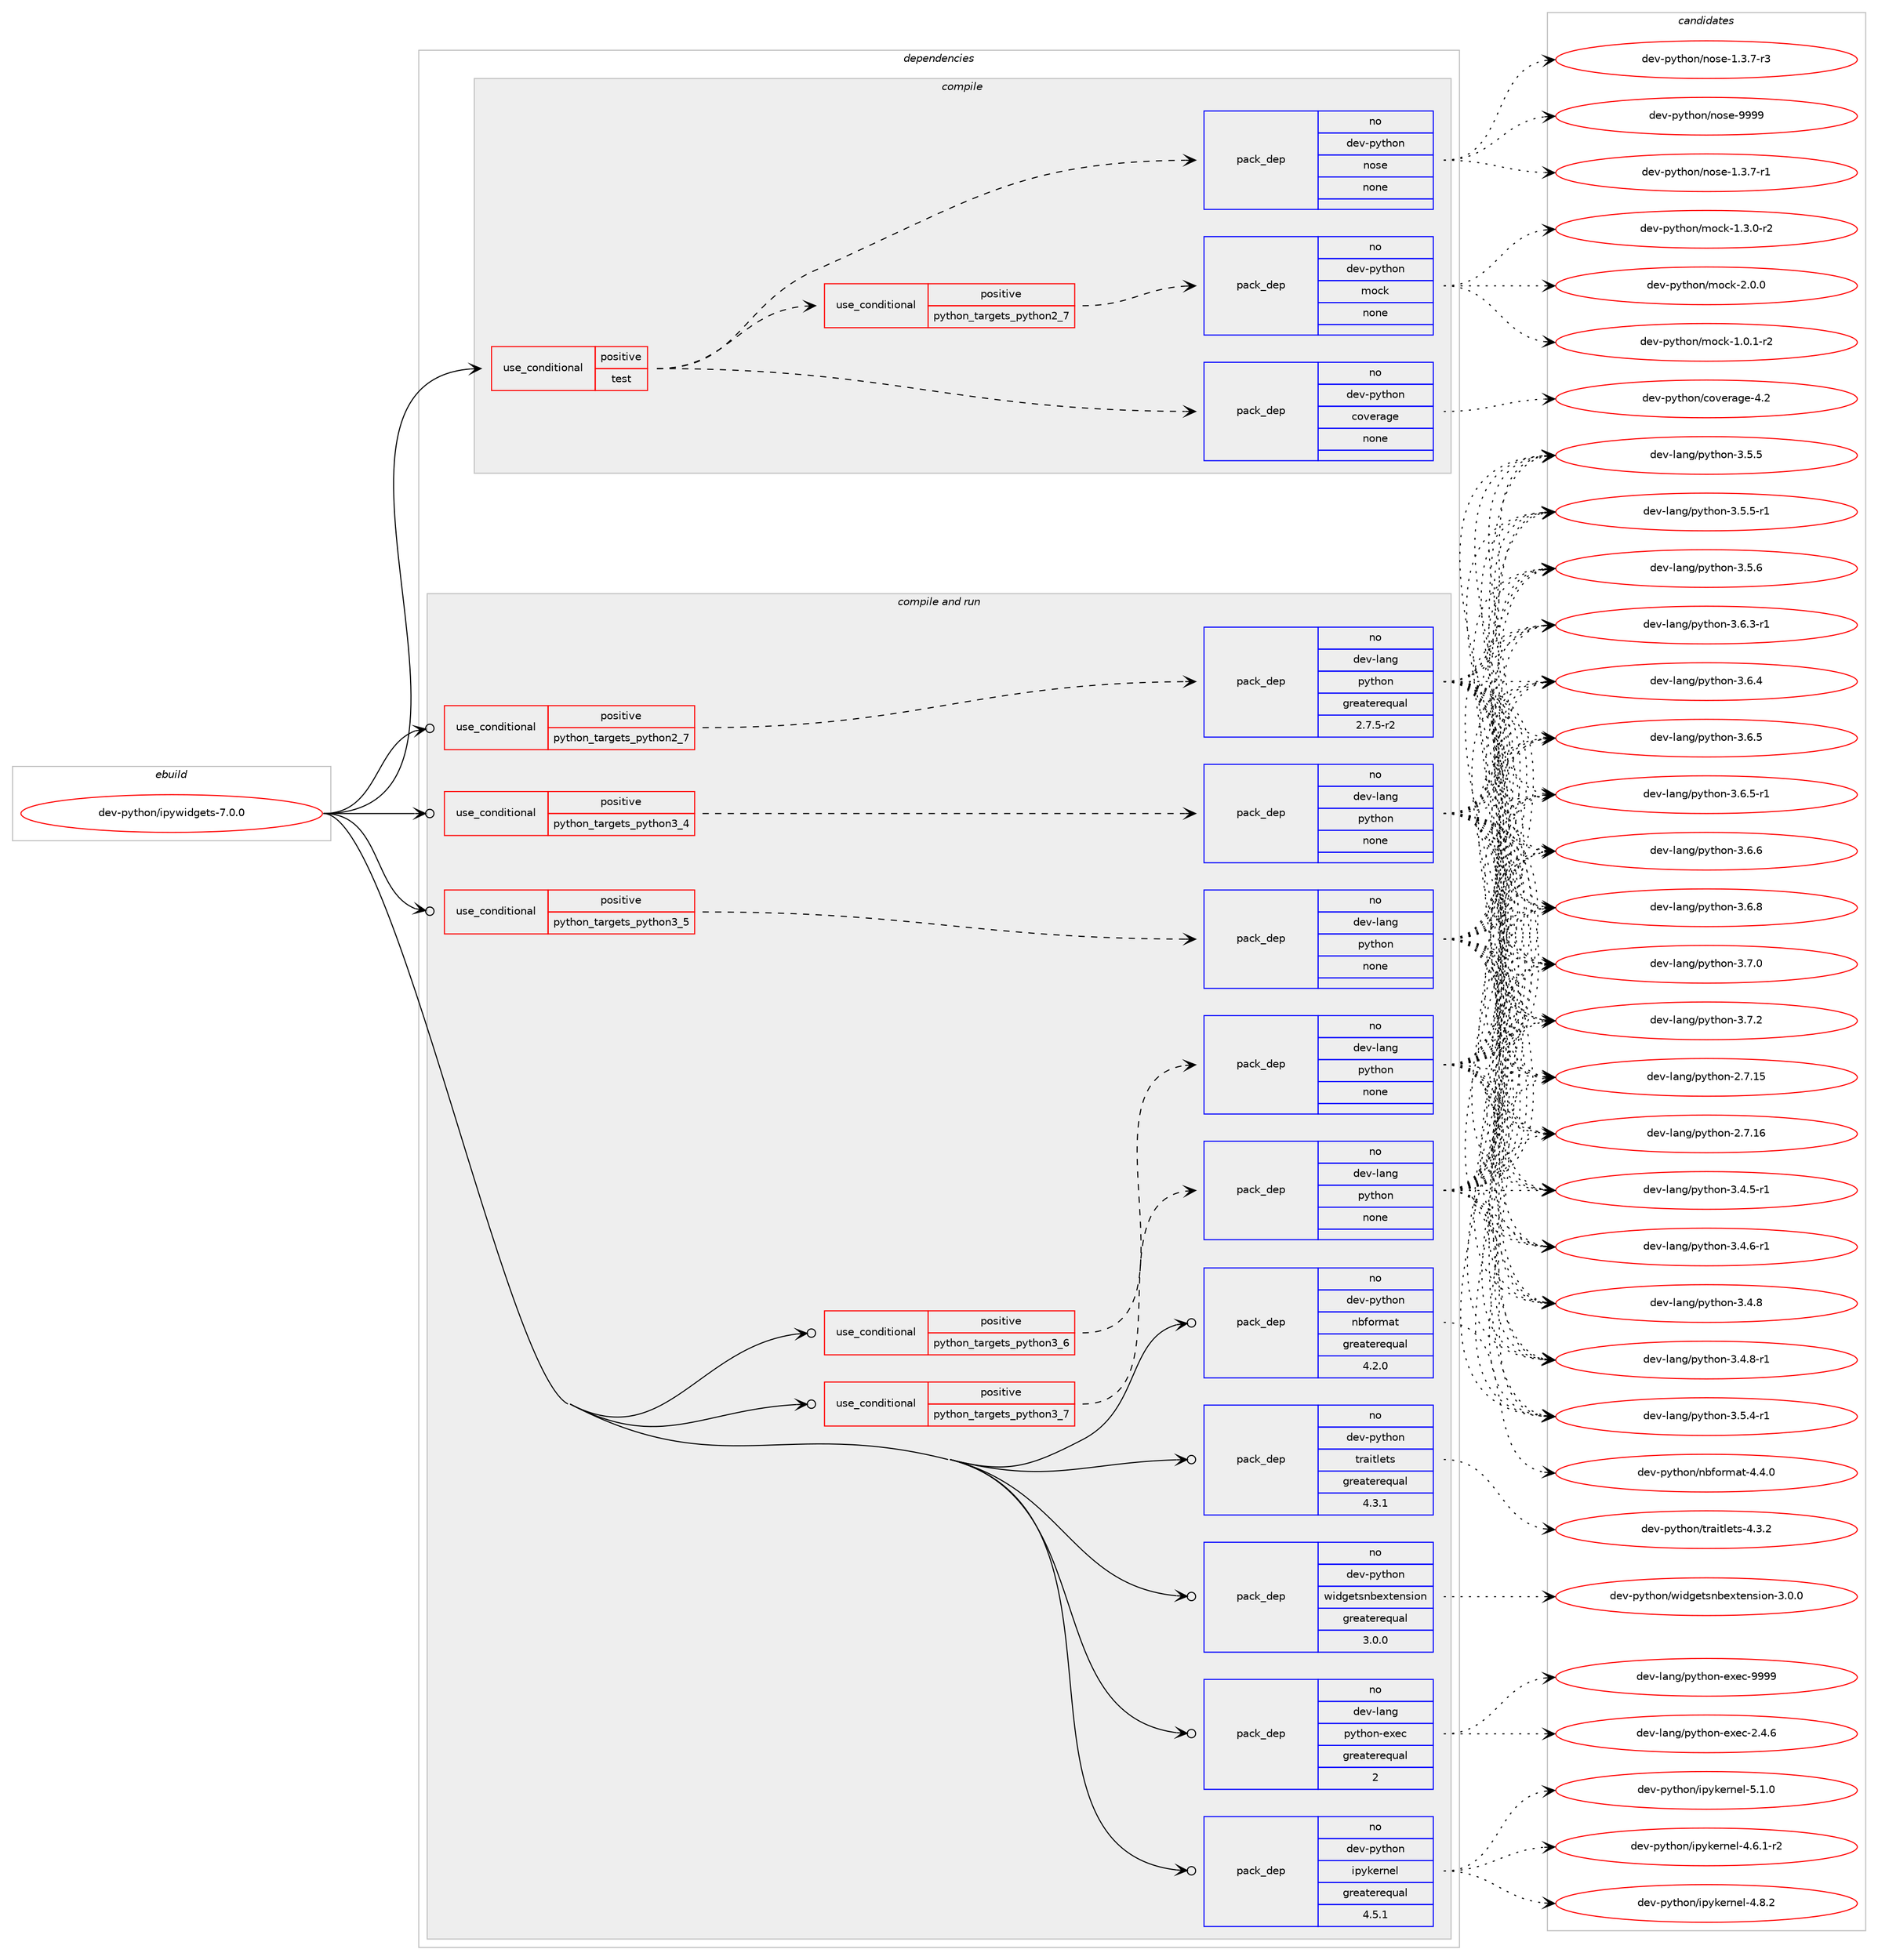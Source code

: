 digraph prolog {

# *************
# Graph options
# *************

newrank=true;
concentrate=true;
compound=true;
graph [rankdir=LR,fontname=Helvetica,fontsize=10,ranksep=1.5];#, ranksep=2.5, nodesep=0.2];
edge  [arrowhead=vee];
node  [fontname=Helvetica,fontsize=10];

# **********
# The ebuild
# **********

subgraph cluster_leftcol {
color=gray;
rank=same;
label=<<i>ebuild</i>>;
id [label="dev-python/ipywidgets-7.0.0", color=red, width=4, href="../dev-python/ipywidgets-7.0.0.svg"];
}

# ****************
# The dependencies
# ****************

subgraph cluster_midcol {
color=gray;
label=<<i>dependencies</i>>;
subgraph cluster_compile {
fillcolor="#eeeeee";
style=filled;
label=<<i>compile</i>>;
subgraph cond375968 {
dependency1414356 [label=<<TABLE BORDER="0" CELLBORDER="1" CELLSPACING="0" CELLPADDING="4"><TR><TD ROWSPAN="3" CELLPADDING="10">use_conditional</TD></TR><TR><TD>positive</TD></TR><TR><TD>test</TD></TR></TABLE>>, shape=none, color=red];
subgraph cond375969 {
dependency1414357 [label=<<TABLE BORDER="0" CELLBORDER="1" CELLSPACING="0" CELLPADDING="4"><TR><TD ROWSPAN="3" CELLPADDING="10">use_conditional</TD></TR><TR><TD>positive</TD></TR><TR><TD>python_targets_python2_7</TD></TR></TABLE>>, shape=none, color=red];
subgraph pack1015119 {
dependency1414358 [label=<<TABLE BORDER="0" CELLBORDER="1" CELLSPACING="0" CELLPADDING="4" WIDTH="220"><TR><TD ROWSPAN="6" CELLPADDING="30">pack_dep</TD></TR><TR><TD WIDTH="110">no</TD></TR><TR><TD>dev-python</TD></TR><TR><TD>mock</TD></TR><TR><TD>none</TD></TR><TR><TD></TD></TR></TABLE>>, shape=none, color=blue];
}
dependency1414357:e -> dependency1414358:w [weight=20,style="dashed",arrowhead="vee"];
}
dependency1414356:e -> dependency1414357:w [weight=20,style="dashed",arrowhead="vee"];
subgraph pack1015120 {
dependency1414359 [label=<<TABLE BORDER="0" CELLBORDER="1" CELLSPACING="0" CELLPADDING="4" WIDTH="220"><TR><TD ROWSPAN="6" CELLPADDING="30">pack_dep</TD></TR><TR><TD WIDTH="110">no</TD></TR><TR><TD>dev-python</TD></TR><TR><TD>nose</TD></TR><TR><TD>none</TD></TR><TR><TD></TD></TR></TABLE>>, shape=none, color=blue];
}
dependency1414356:e -> dependency1414359:w [weight=20,style="dashed",arrowhead="vee"];
subgraph pack1015121 {
dependency1414360 [label=<<TABLE BORDER="0" CELLBORDER="1" CELLSPACING="0" CELLPADDING="4" WIDTH="220"><TR><TD ROWSPAN="6" CELLPADDING="30">pack_dep</TD></TR><TR><TD WIDTH="110">no</TD></TR><TR><TD>dev-python</TD></TR><TR><TD>coverage</TD></TR><TR><TD>none</TD></TR><TR><TD></TD></TR></TABLE>>, shape=none, color=blue];
}
dependency1414356:e -> dependency1414360:w [weight=20,style="dashed",arrowhead="vee"];
}
id:e -> dependency1414356:w [weight=20,style="solid",arrowhead="vee"];
}
subgraph cluster_compileandrun {
fillcolor="#eeeeee";
style=filled;
label=<<i>compile and run</i>>;
subgraph cond375970 {
dependency1414361 [label=<<TABLE BORDER="0" CELLBORDER="1" CELLSPACING="0" CELLPADDING="4"><TR><TD ROWSPAN="3" CELLPADDING="10">use_conditional</TD></TR><TR><TD>positive</TD></TR><TR><TD>python_targets_python2_7</TD></TR></TABLE>>, shape=none, color=red];
subgraph pack1015122 {
dependency1414362 [label=<<TABLE BORDER="0" CELLBORDER="1" CELLSPACING="0" CELLPADDING="4" WIDTH="220"><TR><TD ROWSPAN="6" CELLPADDING="30">pack_dep</TD></TR><TR><TD WIDTH="110">no</TD></TR><TR><TD>dev-lang</TD></TR><TR><TD>python</TD></TR><TR><TD>greaterequal</TD></TR><TR><TD>2.7.5-r2</TD></TR></TABLE>>, shape=none, color=blue];
}
dependency1414361:e -> dependency1414362:w [weight=20,style="dashed",arrowhead="vee"];
}
id:e -> dependency1414361:w [weight=20,style="solid",arrowhead="odotvee"];
subgraph cond375971 {
dependency1414363 [label=<<TABLE BORDER="0" CELLBORDER="1" CELLSPACING="0" CELLPADDING="4"><TR><TD ROWSPAN="3" CELLPADDING="10">use_conditional</TD></TR><TR><TD>positive</TD></TR><TR><TD>python_targets_python3_4</TD></TR></TABLE>>, shape=none, color=red];
subgraph pack1015123 {
dependency1414364 [label=<<TABLE BORDER="0" CELLBORDER="1" CELLSPACING="0" CELLPADDING="4" WIDTH="220"><TR><TD ROWSPAN="6" CELLPADDING="30">pack_dep</TD></TR><TR><TD WIDTH="110">no</TD></TR><TR><TD>dev-lang</TD></TR><TR><TD>python</TD></TR><TR><TD>none</TD></TR><TR><TD></TD></TR></TABLE>>, shape=none, color=blue];
}
dependency1414363:e -> dependency1414364:w [weight=20,style="dashed",arrowhead="vee"];
}
id:e -> dependency1414363:w [weight=20,style="solid",arrowhead="odotvee"];
subgraph cond375972 {
dependency1414365 [label=<<TABLE BORDER="0" CELLBORDER="1" CELLSPACING="0" CELLPADDING="4"><TR><TD ROWSPAN="3" CELLPADDING="10">use_conditional</TD></TR><TR><TD>positive</TD></TR><TR><TD>python_targets_python3_5</TD></TR></TABLE>>, shape=none, color=red];
subgraph pack1015124 {
dependency1414366 [label=<<TABLE BORDER="0" CELLBORDER="1" CELLSPACING="0" CELLPADDING="4" WIDTH="220"><TR><TD ROWSPAN="6" CELLPADDING="30">pack_dep</TD></TR><TR><TD WIDTH="110">no</TD></TR><TR><TD>dev-lang</TD></TR><TR><TD>python</TD></TR><TR><TD>none</TD></TR><TR><TD></TD></TR></TABLE>>, shape=none, color=blue];
}
dependency1414365:e -> dependency1414366:w [weight=20,style="dashed",arrowhead="vee"];
}
id:e -> dependency1414365:w [weight=20,style="solid",arrowhead="odotvee"];
subgraph cond375973 {
dependency1414367 [label=<<TABLE BORDER="0" CELLBORDER="1" CELLSPACING="0" CELLPADDING="4"><TR><TD ROWSPAN="3" CELLPADDING="10">use_conditional</TD></TR><TR><TD>positive</TD></TR><TR><TD>python_targets_python3_6</TD></TR></TABLE>>, shape=none, color=red];
subgraph pack1015125 {
dependency1414368 [label=<<TABLE BORDER="0" CELLBORDER="1" CELLSPACING="0" CELLPADDING="4" WIDTH="220"><TR><TD ROWSPAN="6" CELLPADDING="30">pack_dep</TD></TR><TR><TD WIDTH="110">no</TD></TR><TR><TD>dev-lang</TD></TR><TR><TD>python</TD></TR><TR><TD>none</TD></TR><TR><TD></TD></TR></TABLE>>, shape=none, color=blue];
}
dependency1414367:e -> dependency1414368:w [weight=20,style="dashed",arrowhead="vee"];
}
id:e -> dependency1414367:w [weight=20,style="solid",arrowhead="odotvee"];
subgraph cond375974 {
dependency1414369 [label=<<TABLE BORDER="0" CELLBORDER="1" CELLSPACING="0" CELLPADDING="4"><TR><TD ROWSPAN="3" CELLPADDING="10">use_conditional</TD></TR><TR><TD>positive</TD></TR><TR><TD>python_targets_python3_7</TD></TR></TABLE>>, shape=none, color=red];
subgraph pack1015126 {
dependency1414370 [label=<<TABLE BORDER="0" CELLBORDER="1" CELLSPACING="0" CELLPADDING="4" WIDTH="220"><TR><TD ROWSPAN="6" CELLPADDING="30">pack_dep</TD></TR><TR><TD WIDTH="110">no</TD></TR><TR><TD>dev-lang</TD></TR><TR><TD>python</TD></TR><TR><TD>none</TD></TR><TR><TD></TD></TR></TABLE>>, shape=none, color=blue];
}
dependency1414369:e -> dependency1414370:w [weight=20,style="dashed",arrowhead="vee"];
}
id:e -> dependency1414369:w [weight=20,style="solid",arrowhead="odotvee"];
subgraph pack1015127 {
dependency1414371 [label=<<TABLE BORDER="0" CELLBORDER="1" CELLSPACING="0" CELLPADDING="4" WIDTH="220"><TR><TD ROWSPAN="6" CELLPADDING="30">pack_dep</TD></TR><TR><TD WIDTH="110">no</TD></TR><TR><TD>dev-lang</TD></TR><TR><TD>python-exec</TD></TR><TR><TD>greaterequal</TD></TR><TR><TD>2</TD></TR></TABLE>>, shape=none, color=blue];
}
id:e -> dependency1414371:w [weight=20,style="solid",arrowhead="odotvee"];
subgraph pack1015128 {
dependency1414372 [label=<<TABLE BORDER="0" CELLBORDER="1" CELLSPACING="0" CELLPADDING="4" WIDTH="220"><TR><TD ROWSPAN="6" CELLPADDING="30">pack_dep</TD></TR><TR><TD WIDTH="110">no</TD></TR><TR><TD>dev-python</TD></TR><TR><TD>ipykernel</TD></TR><TR><TD>greaterequal</TD></TR><TR><TD>4.5.1</TD></TR></TABLE>>, shape=none, color=blue];
}
id:e -> dependency1414372:w [weight=20,style="solid",arrowhead="odotvee"];
subgraph pack1015129 {
dependency1414373 [label=<<TABLE BORDER="0" CELLBORDER="1" CELLSPACING="0" CELLPADDING="4" WIDTH="220"><TR><TD ROWSPAN="6" CELLPADDING="30">pack_dep</TD></TR><TR><TD WIDTH="110">no</TD></TR><TR><TD>dev-python</TD></TR><TR><TD>nbformat</TD></TR><TR><TD>greaterequal</TD></TR><TR><TD>4.2.0</TD></TR></TABLE>>, shape=none, color=blue];
}
id:e -> dependency1414373:w [weight=20,style="solid",arrowhead="odotvee"];
subgraph pack1015130 {
dependency1414374 [label=<<TABLE BORDER="0" CELLBORDER="1" CELLSPACING="0" CELLPADDING="4" WIDTH="220"><TR><TD ROWSPAN="6" CELLPADDING="30">pack_dep</TD></TR><TR><TD WIDTH="110">no</TD></TR><TR><TD>dev-python</TD></TR><TR><TD>traitlets</TD></TR><TR><TD>greaterequal</TD></TR><TR><TD>4.3.1</TD></TR></TABLE>>, shape=none, color=blue];
}
id:e -> dependency1414374:w [weight=20,style="solid",arrowhead="odotvee"];
subgraph pack1015131 {
dependency1414375 [label=<<TABLE BORDER="0" CELLBORDER="1" CELLSPACING="0" CELLPADDING="4" WIDTH="220"><TR><TD ROWSPAN="6" CELLPADDING="30">pack_dep</TD></TR><TR><TD WIDTH="110">no</TD></TR><TR><TD>dev-python</TD></TR><TR><TD>widgetsnbextension</TD></TR><TR><TD>greaterequal</TD></TR><TR><TD>3.0.0</TD></TR></TABLE>>, shape=none, color=blue];
}
id:e -> dependency1414375:w [weight=20,style="solid",arrowhead="odotvee"];
}
subgraph cluster_run {
fillcolor="#eeeeee";
style=filled;
label=<<i>run</i>>;
}
}

# **************
# The candidates
# **************

subgraph cluster_choices {
rank=same;
color=gray;
label=<<i>candidates</i>>;

subgraph choice1015119 {
color=black;
nodesep=1;
choice1001011184511212111610411111047109111991074549464846494511450 [label="dev-python/mock-1.0.1-r2", color=red, width=4,href="../dev-python/mock-1.0.1-r2.svg"];
choice1001011184511212111610411111047109111991074549465146484511450 [label="dev-python/mock-1.3.0-r2", color=red, width=4,href="../dev-python/mock-1.3.0-r2.svg"];
choice100101118451121211161041111104710911199107455046484648 [label="dev-python/mock-2.0.0", color=red, width=4,href="../dev-python/mock-2.0.0.svg"];
dependency1414358:e -> choice1001011184511212111610411111047109111991074549464846494511450:w [style=dotted,weight="100"];
dependency1414358:e -> choice1001011184511212111610411111047109111991074549465146484511450:w [style=dotted,weight="100"];
dependency1414358:e -> choice100101118451121211161041111104710911199107455046484648:w [style=dotted,weight="100"];
}
subgraph choice1015120 {
color=black;
nodesep=1;
choice10010111845112121116104111110471101111151014549465146554511449 [label="dev-python/nose-1.3.7-r1", color=red, width=4,href="../dev-python/nose-1.3.7-r1.svg"];
choice10010111845112121116104111110471101111151014549465146554511451 [label="dev-python/nose-1.3.7-r3", color=red, width=4,href="../dev-python/nose-1.3.7-r3.svg"];
choice10010111845112121116104111110471101111151014557575757 [label="dev-python/nose-9999", color=red, width=4,href="../dev-python/nose-9999.svg"];
dependency1414359:e -> choice10010111845112121116104111110471101111151014549465146554511449:w [style=dotted,weight="100"];
dependency1414359:e -> choice10010111845112121116104111110471101111151014549465146554511451:w [style=dotted,weight="100"];
dependency1414359:e -> choice10010111845112121116104111110471101111151014557575757:w [style=dotted,weight="100"];
}
subgraph choice1015121 {
color=black;
nodesep=1;
choice1001011184511212111610411111047991111181011149710310145524650 [label="dev-python/coverage-4.2", color=red, width=4,href="../dev-python/coverage-4.2.svg"];
dependency1414360:e -> choice1001011184511212111610411111047991111181011149710310145524650:w [style=dotted,weight="100"];
}
subgraph choice1015122 {
color=black;
nodesep=1;
choice10010111845108971101034711212111610411111045504655464953 [label="dev-lang/python-2.7.15", color=red, width=4,href="../dev-lang/python-2.7.15.svg"];
choice10010111845108971101034711212111610411111045504655464954 [label="dev-lang/python-2.7.16", color=red, width=4,href="../dev-lang/python-2.7.16.svg"];
choice1001011184510897110103471121211161041111104551465246534511449 [label="dev-lang/python-3.4.5-r1", color=red, width=4,href="../dev-lang/python-3.4.5-r1.svg"];
choice1001011184510897110103471121211161041111104551465246544511449 [label="dev-lang/python-3.4.6-r1", color=red, width=4,href="../dev-lang/python-3.4.6-r1.svg"];
choice100101118451089711010347112121116104111110455146524656 [label="dev-lang/python-3.4.8", color=red, width=4,href="../dev-lang/python-3.4.8.svg"];
choice1001011184510897110103471121211161041111104551465246564511449 [label="dev-lang/python-3.4.8-r1", color=red, width=4,href="../dev-lang/python-3.4.8-r1.svg"];
choice1001011184510897110103471121211161041111104551465346524511449 [label="dev-lang/python-3.5.4-r1", color=red, width=4,href="../dev-lang/python-3.5.4-r1.svg"];
choice100101118451089711010347112121116104111110455146534653 [label="dev-lang/python-3.5.5", color=red, width=4,href="../dev-lang/python-3.5.5.svg"];
choice1001011184510897110103471121211161041111104551465346534511449 [label="dev-lang/python-3.5.5-r1", color=red, width=4,href="../dev-lang/python-3.5.5-r1.svg"];
choice100101118451089711010347112121116104111110455146534654 [label="dev-lang/python-3.5.6", color=red, width=4,href="../dev-lang/python-3.5.6.svg"];
choice1001011184510897110103471121211161041111104551465446514511449 [label="dev-lang/python-3.6.3-r1", color=red, width=4,href="../dev-lang/python-3.6.3-r1.svg"];
choice100101118451089711010347112121116104111110455146544652 [label="dev-lang/python-3.6.4", color=red, width=4,href="../dev-lang/python-3.6.4.svg"];
choice100101118451089711010347112121116104111110455146544653 [label="dev-lang/python-3.6.5", color=red, width=4,href="../dev-lang/python-3.6.5.svg"];
choice1001011184510897110103471121211161041111104551465446534511449 [label="dev-lang/python-3.6.5-r1", color=red, width=4,href="../dev-lang/python-3.6.5-r1.svg"];
choice100101118451089711010347112121116104111110455146544654 [label="dev-lang/python-3.6.6", color=red, width=4,href="../dev-lang/python-3.6.6.svg"];
choice100101118451089711010347112121116104111110455146544656 [label="dev-lang/python-3.6.8", color=red, width=4,href="../dev-lang/python-3.6.8.svg"];
choice100101118451089711010347112121116104111110455146554648 [label="dev-lang/python-3.7.0", color=red, width=4,href="../dev-lang/python-3.7.0.svg"];
choice100101118451089711010347112121116104111110455146554650 [label="dev-lang/python-3.7.2", color=red, width=4,href="../dev-lang/python-3.7.2.svg"];
dependency1414362:e -> choice10010111845108971101034711212111610411111045504655464953:w [style=dotted,weight="100"];
dependency1414362:e -> choice10010111845108971101034711212111610411111045504655464954:w [style=dotted,weight="100"];
dependency1414362:e -> choice1001011184510897110103471121211161041111104551465246534511449:w [style=dotted,weight="100"];
dependency1414362:e -> choice1001011184510897110103471121211161041111104551465246544511449:w [style=dotted,weight="100"];
dependency1414362:e -> choice100101118451089711010347112121116104111110455146524656:w [style=dotted,weight="100"];
dependency1414362:e -> choice1001011184510897110103471121211161041111104551465246564511449:w [style=dotted,weight="100"];
dependency1414362:e -> choice1001011184510897110103471121211161041111104551465346524511449:w [style=dotted,weight="100"];
dependency1414362:e -> choice100101118451089711010347112121116104111110455146534653:w [style=dotted,weight="100"];
dependency1414362:e -> choice1001011184510897110103471121211161041111104551465346534511449:w [style=dotted,weight="100"];
dependency1414362:e -> choice100101118451089711010347112121116104111110455146534654:w [style=dotted,weight="100"];
dependency1414362:e -> choice1001011184510897110103471121211161041111104551465446514511449:w [style=dotted,weight="100"];
dependency1414362:e -> choice100101118451089711010347112121116104111110455146544652:w [style=dotted,weight="100"];
dependency1414362:e -> choice100101118451089711010347112121116104111110455146544653:w [style=dotted,weight="100"];
dependency1414362:e -> choice1001011184510897110103471121211161041111104551465446534511449:w [style=dotted,weight="100"];
dependency1414362:e -> choice100101118451089711010347112121116104111110455146544654:w [style=dotted,weight="100"];
dependency1414362:e -> choice100101118451089711010347112121116104111110455146544656:w [style=dotted,weight="100"];
dependency1414362:e -> choice100101118451089711010347112121116104111110455146554648:w [style=dotted,weight="100"];
dependency1414362:e -> choice100101118451089711010347112121116104111110455146554650:w [style=dotted,weight="100"];
}
subgraph choice1015123 {
color=black;
nodesep=1;
choice10010111845108971101034711212111610411111045504655464953 [label="dev-lang/python-2.7.15", color=red, width=4,href="../dev-lang/python-2.7.15.svg"];
choice10010111845108971101034711212111610411111045504655464954 [label="dev-lang/python-2.7.16", color=red, width=4,href="../dev-lang/python-2.7.16.svg"];
choice1001011184510897110103471121211161041111104551465246534511449 [label="dev-lang/python-3.4.5-r1", color=red, width=4,href="../dev-lang/python-3.4.5-r1.svg"];
choice1001011184510897110103471121211161041111104551465246544511449 [label="dev-lang/python-3.4.6-r1", color=red, width=4,href="../dev-lang/python-3.4.6-r1.svg"];
choice100101118451089711010347112121116104111110455146524656 [label="dev-lang/python-3.4.8", color=red, width=4,href="../dev-lang/python-3.4.8.svg"];
choice1001011184510897110103471121211161041111104551465246564511449 [label="dev-lang/python-3.4.8-r1", color=red, width=4,href="../dev-lang/python-3.4.8-r1.svg"];
choice1001011184510897110103471121211161041111104551465346524511449 [label="dev-lang/python-3.5.4-r1", color=red, width=4,href="../dev-lang/python-3.5.4-r1.svg"];
choice100101118451089711010347112121116104111110455146534653 [label="dev-lang/python-3.5.5", color=red, width=4,href="../dev-lang/python-3.5.5.svg"];
choice1001011184510897110103471121211161041111104551465346534511449 [label="dev-lang/python-3.5.5-r1", color=red, width=4,href="../dev-lang/python-3.5.5-r1.svg"];
choice100101118451089711010347112121116104111110455146534654 [label="dev-lang/python-3.5.6", color=red, width=4,href="../dev-lang/python-3.5.6.svg"];
choice1001011184510897110103471121211161041111104551465446514511449 [label="dev-lang/python-3.6.3-r1", color=red, width=4,href="../dev-lang/python-3.6.3-r1.svg"];
choice100101118451089711010347112121116104111110455146544652 [label="dev-lang/python-3.6.4", color=red, width=4,href="../dev-lang/python-3.6.4.svg"];
choice100101118451089711010347112121116104111110455146544653 [label="dev-lang/python-3.6.5", color=red, width=4,href="../dev-lang/python-3.6.5.svg"];
choice1001011184510897110103471121211161041111104551465446534511449 [label="dev-lang/python-3.6.5-r1", color=red, width=4,href="../dev-lang/python-3.6.5-r1.svg"];
choice100101118451089711010347112121116104111110455146544654 [label="dev-lang/python-3.6.6", color=red, width=4,href="../dev-lang/python-3.6.6.svg"];
choice100101118451089711010347112121116104111110455146544656 [label="dev-lang/python-3.6.8", color=red, width=4,href="../dev-lang/python-3.6.8.svg"];
choice100101118451089711010347112121116104111110455146554648 [label="dev-lang/python-3.7.0", color=red, width=4,href="../dev-lang/python-3.7.0.svg"];
choice100101118451089711010347112121116104111110455146554650 [label="dev-lang/python-3.7.2", color=red, width=4,href="../dev-lang/python-3.7.2.svg"];
dependency1414364:e -> choice10010111845108971101034711212111610411111045504655464953:w [style=dotted,weight="100"];
dependency1414364:e -> choice10010111845108971101034711212111610411111045504655464954:w [style=dotted,weight="100"];
dependency1414364:e -> choice1001011184510897110103471121211161041111104551465246534511449:w [style=dotted,weight="100"];
dependency1414364:e -> choice1001011184510897110103471121211161041111104551465246544511449:w [style=dotted,weight="100"];
dependency1414364:e -> choice100101118451089711010347112121116104111110455146524656:w [style=dotted,weight="100"];
dependency1414364:e -> choice1001011184510897110103471121211161041111104551465246564511449:w [style=dotted,weight="100"];
dependency1414364:e -> choice1001011184510897110103471121211161041111104551465346524511449:w [style=dotted,weight="100"];
dependency1414364:e -> choice100101118451089711010347112121116104111110455146534653:w [style=dotted,weight="100"];
dependency1414364:e -> choice1001011184510897110103471121211161041111104551465346534511449:w [style=dotted,weight="100"];
dependency1414364:e -> choice100101118451089711010347112121116104111110455146534654:w [style=dotted,weight="100"];
dependency1414364:e -> choice1001011184510897110103471121211161041111104551465446514511449:w [style=dotted,weight="100"];
dependency1414364:e -> choice100101118451089711010347112121116104111110455146544652:w [style=dotted,weight="100"];
dependency1414364:e -> choice100101118451089711010347112121116104111110455146544653:w [style=dotted,weight="100"];
dependency1414364:e -> choice1001011184510897110103471121211161041111104551465446534511449:w [style=dotted,weight="100"];
dependency1414364:e -> choice100101118451089711010347112121116104111110455146544654:w [style=dotted,weight="100"];
dependency1414364:e -> choice100101118451089711010347112121116104111110455146544656:w [style=dotted,weight="100"];
dependency1414364:e -> choice100101118451089711010347112121116104111110455146554648:w [style=dotted,weight="100"];
dependency1414364:e -> choice100101118451089711010347112121116104111110455146554650:w [style=dotted,weight="100"];
}
subgraph choice1015124 {
color=black;
nodesep=1;
choice10010111845108971101034711212111610411111045504655464953 [label="dev-lang/python-2.7.15", color=red, width=4,href="../dev-lang/python-2.7.15.svg"];
choice10010111845108971101034711212111610411111045504655464954 [label="dev-lang/python-2.7.16", color=red, width=4,href="../dev-lang/python-2.7.16.svg"];
choice1001011184510897110103471121211161041111104551465246534511449 [label="dev-lang/python-3.4.5-r1", color=red, width=4,href="../dev-lang/python-3.4.5-r1.svg"];
choice1001011184510897110103471121211161041111104551465246544511449 [label="dev-lang/python-3.4.6-r1", color=red, width=4,href="../dev-lang/python-3.4.6-r1.svg"];
choice100101118451089711010347112121116104111110455146524656 [label="dev-lang/python-3.4.8", color=red, width=4,href="../dev-lang/python-3.4.8.svg"];
choice1001011184510897110103471121211161041111104551465246564511449 [label="dev-lang/python-3.4.8-r1", color=red, width=4,href="../dev-lang/python-3.4.8-r1.svg"];
choice1001011184510897110103471121211161041111104551465346524511449 [label="dev-lang/python-3.5.4-r1", color=red, width=4,href="../dev-lang/python-3.5.4-r1.svg"];
choice100101118451089711010347112121116104111110455146534653 [label="dev-lang/python-3.5.5", color=red, width=4,href="../dev-lang/python-3.5.5.svg"];
choice1001011184510897110103471121211161041111104551465346534511449 [label="dev-lang/python-3.5.5-r1", color=red, width=4,href="../dev-lang/python-3.5.5-r1.svg"];
choice100101118451089711010347112121116104111110455146534654 [label="dev-lang/python-3.5.6", color=red, width=4,href="../dev-lang/python-3.5.6.svg"];
choice1001011184510897110103471121211161041111104551465446514511449 [label="dev-lang/python-3.6.3-r1", color=red, width=4,href="../dev-lang/python-3.6.3-r1.svg"];
choice100101118451089711010347112121116104111110455146544652 [label="dev-lang/python-3.6.4", color=red, width=4,href="../dev-lang/python-3.6.4.svg"];
choice100101118451089711010347112121116104111110455146544653 [label="dev-lang/python-3.6.5", color=red, width=4,href="../dev-lang/python-3.6.5.svg"];
choice1001011184510897110103471121211161041111104551465446534511449 [label="dev-lang/python-3.6.5-r1", color=red, width=4,href="../dev-lang/python-3.6.5-r1.svg"];
choice100101118451089711010347112121116104111110455146544654 [label="dev-lang/python-3.6.6", color=red, width=4,href="../dev-lang/python-3.6.6.svg"];
choice100101118451089711010347112121116104111110455146544656 [label="dev-lang/python-3.6.8", color=red, width=4,href="../dev-lang/python-3.6.8.svg"];
choice100101118451089711010347112121116104111110455146554648 [label="dev-lang/python-3.7.0", color=red, width=4,href="../dev-lang/python-3.7.0.svg"];
choice100101118451089711010347112121116104111110455146554650 [label="dev-lang/python-3.7.2", color=red, width=4,href="../dev-lang/python-3.7.2.svg"];
dependency1414366:e -> choice10010111845108971101034711212111610411111045504655464953:w [style=dotted,weight="100"];
dependency1414366:e -> choice10010111845108971101034711212111610411111045504655464954:w [style=dotted,weight="100"];
dependency1414366:e -> choice1001011184510897110103471121211161041111104551465246534511449:w [style=dotted,weight="100"];
dependency1414366:e -> choice1001011184510897110103471121211161041111104551465246544511449:w [style=dotted,weight="100"];
dependency1414366:e -> choice100101118451089711010347112121116104111110455146524656:w [style=dotted,weight="100"];
dependency1414366:e -> choice1001011184510897110103471121211161041111104551465246564511449:w [style=dotted,weight="100"];
dependency1414366:e -> choice1001011184510897110103471121211161041111104551465346524511449:w [style=dotted,weight="100"];
dependency1414366:e -> choice100101118451089711010347112121116104111110455146534653:w [style=dotted,weight="100"];
dependency1414366:e -> choice1001011184510897110103471121211161041111104551465346534511449:w [style=dotted,weight="100"];
dependency1414366:e -> choice100101118451089711010347112121116104111110455146534654:w [style=dotted,weight="100"];
dependency1414366:e -> choice1001011184510897110103471121211161041111104551465446514511449:w [style=dotted,weight="100"];
dependency1414366:e -> choice100101118451089711010347112121116104111110455146544652:w [style=dotted,weight="100"];
dependency1414366:e -> choice100101118451089711010347112121116104111110455146544653:w [style=dotted,weight="100"];
dependency1414366:e -> choice1001011184510897110103471121211161041111104551465446534511449:w [style=dotted,weight="100"];
dependency1414366:e -> choice100101118451089711010347112121116104111110455146544654:w [style=dotted,weight="100"];
dependency1414366:e -> choice100101118451089711010347112121116104111110455146544656:w [style=dotted,weight="100"];
dependency1414366:e -> choice100101118451089711010347112121116104111110455146554648:w [style=dotted,weight="100"];
dependency1414366:e -> choice100101118451089711010347112121116104111110455146554650:w [style=dotted,weight="100"];
}
subgraph choice1015125 {
color=black;
nodesep=1;
choice10010111845108971101034711212111610411111045504655464953 [label="dev-lang/python-2.7.15", color=red, width=4,href="../dev-lang/python-2.7.15.svg"];
choice10010111845108971101034711212111610411111045504655464954 [label="dev-lang/python-2.7.16", color=red, width=4,href="../dev-lang/python-2.7.16.svg"];
choice1001011184510897110103471121211161041111104551465246534511449 [label="dev-lang/python-3.4.5-r1", color=red, width=4,href="../dev-lang/python-3.4.5-r1.svg"];
choice1001011184510897110103471121211161041111104551465246544511449 [label="dev-lang/python-3.4.6-r1", color=red, width=4,href="../dev-lang/python-3.4.6-r1.svg"];
choice100101118451089711010347112121116104111110455146524656 [label="dev-lang/python-3.4.8", color=red, width=4,href="../dev-lang/python-3.4.8.svg"];
choice1001011184510897110103471121211161041111104551465246564511449 [label="dev-lang/python-3.4.8-r1", color=red, width=4,href="../dev-lang/python-3.4.8-r1.svg"];
choice1001011184510897110103471121211161041111104551465346524511449 [label="dev-lang/python-3.5.4-r1", color=red, width=4,href="../dev-lang/python-3.5.4-r1.svg"];
choice100101118451089711010347112121116104111110455146534653 [label="dev-lang/python-3.5.5", color=red, width=4,href="../dev-lang/python-3.5.5.svg"];
choice1001011184510897110103471121211161041111104551465346534511449 [label="dev-lang/python-3.5.5-r1", color=red, width=4,href="../dev-lang/python-3.5.5-r1.svg"];
choice100101118451089711010347112121116104111110455146534654 [label="dev-lang/python-3.5.6", color=red, width=4,href="../dev-lang/python-3.5.6.svg"];
choice1001011184510897110103471121211161041111104551465446514511449 [label="dev-lang/python-3.6.3-r1", color=red, width=4,href="../dev-lang/python-3.6.3-r1.svg"];
choice100101118451089711010347112121116104111110455146544652 [label="dev-lang/python-3.6.4", color=red, width=4,href="../dev-lang/python-3.6.4.svg"];
choice100101118451089711010347112121116104111110455146544653 [label="dev-lang/python-3.6.5", color=red, width=4,href="../dev-lang/python-3.6.5.svg"];
choice1001011184510897110103471121211161041111104551465446534511449 [label="dev-lang/python-3.6.5-r1", color=red, width=4,href="../dev-lang/python-3.6.5-r1.svg"];
choice100101118451089711010347112121116104111110455146544654 [label="dev-lang/python-3.6.6", color=red, width=4,href="../dev-lang/python-3.6.6.svg"];
choice100101118451089711010347112121116104111110455146544656 [label="dev-lang/python-3.6.8", color=red, width=4,href="../dev-lang/python-3.6.8.svg"];
choice100101118451089711010347112121116104111110455146554648 [label="dev-lang/python-3.7.0", color=red, width=4,href="../dev-lang/python-3.7.0.svg"];
choice100101118451089711010347112121116104111110455146554650 [label="dev-lang/python-3.7.2", color=red, width=4,href="../dev-lang/python-3.7.2.svg"];
dependency1414368:e -> choice10010111845108971101034711212111610411111045504655464953:w [style=dotted,weight="100"];
dependency1414368:e -> choice10010111845108971101034711212111610411111045504655464954:w [style=dotted,weight="100"];
dependency1414368:e -> choice1001011184510897110103471121211161041111104551465246534511449:w [style=dotted,weight="100"];
dependency1414368:e -> choice1001011184510897110103471121211161041111104551465246544511449:w [style=dotted,weight="100"];
dependency1414368:e -> choice100101118451089711010347112121116104111110455146524656:w [style=dotted,weight="100"];
dependency1414368:e -> choice1001011184510897110103471121211161041111104551465246564511449:w [style=dotted,weight="100"];
dependency1414368:e -> choice1001011184510897110103471121211161041111104551465346524511449:w [style=dotted,weight="100"];
dependency1414368:e -> choice100101118451089711010347112121116104111110455146534653:w [style=dotted,weight="100"];
dependency1414368:e -> choice1001011184510897110103471121211161041111104551465346534511449:w [style=dotted,weight="100"];
dependency1414368:e -> choice100101118451089711010347112121116104111110455146534654:w [style=dotted,weight="100"];
dependency1414368:e -> choice1001011184510897110103471121211161041111104551465446514511449:w [style=dotted,weight="100"];
dependency1414368:e -> choice100101118451089711010347112121116104111110455146544652:w [style=dotted,weight="100"];
dependency1414368:e -> choice100101118451089711010347112121116104111110455146544653:w [style=dotted,weight="100"];
dependency1414368:e -> choice1001011184510897110103471121211161041111104551465446534511449:w [style=dotted,weight="100"];
dependency1414368:e -> choice100101118451089711010347112121116104111110455146544654:w [style=dotted,weight="100"];
dependency1414368:e -> choice100101118451089711010347112121116104111110455146544656:w [style=dotted,weight="100"];
dependency1414368:e -> choice100101118451089711010347112121116104111110455146554648:w [style=dotted,weight="100"];
dependency1414368:e -> choice100101118451089711010347112121116104111110455146554650:w [style=dotted,weight="100"];
}
subgraph choice1015126 {
color=black;
nodesep=1;
choice10010111845108971101034711212111610411111045504655464953 [label="dev-lang/python-2.7.15", color=red, width=4,href="../dev-lang/python-2.7.15.svg"];
choice10010111845108971101034711212111610411111045504655464954 [label="dev-lang/python-2.7.16", color=red, width=4,href="../dev-lang/python-2.7.16.svg"];
choice1001011184510897110103471121211161041111104551465246534511449 [label="dev-lang/python-3.4.5-r1", color=red, width=4,href="../dev-lang/python-3.4.5-r1.svg"];
choice1001011184510897110103471121211161041111104551465246544511449 [label="dev-lang/python-3.4.6-r1", color=red, width=4,href="../dev-lang/python-3.4.6-r1.svg"];
choice100101118451089711010347112121116104111110455146524656 [label="dev-lang/python-3.4.8", color=red, width=4,href="../dev-lang/python-3.4.8.svg"];
choice1001011184510897110103471121211161041111104551465246564511449 [label="dev-lang/python-3.4.8-r1", color=red, width=4,href="../dev-lang/python-3.4.8-r1.svg"];
choice1001011184510897110103471121211161041111104551465346524511449 [label="dev-lang/python-3.5.4-r1", color=red, width=4,href="../dev-lang/python-3.5.4-r1.svg"];
choice100101118451089711010347112121116104111110455146534653 [label="dev-lang/python-3.5.5", color=red, width=4,href="../dev-lang/python-3.5.5.svg"];
choice1001011184510897110103471121211161041111104551465346534511449 [label="dev-lang/python-3.5.5-r1", color=red, width=4,href="../dev-lang/python-3.5.5-r1.svg"];
choice100101118451089711010347112121116104111110455146534654 [label="dev-lang/python-3.5.6", color=red, width=4,href="../dev-lang/python-3.5.6.svg"];
choice1001011184510897110103471121211161041111104551465446514511449 [label="dev-lang/python-3.6.3-r1", color=red, width=4,href="../dev-lang/python-3.6.3-r1.svg"];
choice100101118451089711010347112121116104111110455146544652 [label="dev-lang/python-3.6.4", color=red, width=4,href="../dev-lang/python-3.6.4.svg"];
choice100101118451089711010347112121116104111110455146544653 [label="dev-lang/python-3.6.5", color=red, width=4,href="../dev-lang/python-3.6.5.svg"];
choice1001011184510897110103471121211161041111104551465446534511449 [label="dev-lang/python-3.6.5-r1", color=red, width=4,href="../dev-lang/python-3.6.5-r1.svg"];
choice100101118451089711010347112121116104111110455146544654 [label="dev-lang/python-3.6.6", color=red, width=4,href="../dev-lang/python-3.6.6.svg"];
choice100101118451089711010347112121116104111110455146544656 [label="dev-lang/python-3.6.8", color=red, width=4,href="../dev-lang/python-3.6.8.svg"];
choice100101118451089711010347112121116104111110455146554648 [label="dev-lang/python-3.7.0", color=red, width=4,href="../dev-lang/python-3.7.0.svg"];
choice100101118451089711010347112121116104111110455146554650 [label="dev-lang/python-3.7.2", color=red, width=4,href="../dev-lang/python-3.7.2.svg"];
dependency1414370:e -> choice10010111845108971101034711212111610411111045504655464953:w [style=dotted,weight="100"];
dependency1414370:e -> choice10010111845108971101034711212111610411111045504655464954:w [style=dotted,weight="100"];
dependency1414370:e -> choice1001011184510897110103471121211161041111104551465246534511449:w [style=dotted,weight="100"];
dependency1414370:e -> choice1001011184510897110103471121211161041111104551465246544511449:w [style=dotted,weight="100"];
dependency1414370:e -> choice100101118451089711010347112121116104111110455146524656:w [style=dotted,weight="100"];
dependency1414370:e -> choice1001011184510897110103471121211161041111104551465246564511449:w [style=dotted,weight="100"];
dependency1414370:e -> choice1001011184510897110103471121211161041111104551465346524511449:w [style=dotted,weight="100"];
dependency1414370:e -> choice100101118451089711010347112121116104111110455146534653:w [style=dotted,weight="100"];
dependency1414370:e -> choice1001011184510897110103471121211161041111104551465346534511449:w [style=dotted,weight="100"];
dependency1414370:e -> choice100101118451089711010347112121116104111110455146534654:w [style=dotted,weight="100"];
dependency1414370:e -> choice1001011184510897110103471121211161041111104551465446514511449:w [style=dotted,weight="100"];
dependency1414370:e -> choice100101118451089711010347112121116104111110455146544652:w [style=dotted,weight="100"];
dependency1414370:e -> choice100101118451089711010347112121116104111110455146544653:w [style=dotted,weight="100"];
dependency1414370:e -> choice1001011184510897110103471121211161041111104551465446534511449:w [style=dotted,weight="100"];
dependency1414370:e -> choice100101118451089711010347112121116104111110455146544654:w [style=dotted,weight="100"];
dependency1414370:e -> choice100101118451089711010347112121116104111110455146544656:w [style=dotted,weight="100"];
dependency1414370:e -> choice100101118451089711010347112121116104111110455146554648:w [style=dotted,weight="100"];
dependency1414370:e -> choice100101118451089711010347112121116104111110455146554650:w [style=dotted,weight="100"];
}
subgraph choice1015127 {
color=black;
nodesep=1;
choice1001011184510897110103471121211161041111104510112010199455046524654 [label="dev-lang/python-exec-2.4.6", color=red, width=4,href="../dev-lang/python-exec-2.4.6.svg"];
choice10010111845108971101034711212111610411111045101120101994557575757 [label="dev-lang/python-exec-9999", color=red, width=4,href="../dev-lang/python-exec-9999.svg"];
dependency1414371:e -> choice1001011184510897110103471121211161041111104510112010199455046524654:w [style=dotted,weight="100"];
dependency1414371:e -> choice10010111845108971101034711212111610411111045101120101994557575757:w [style=dotted,weight="100"];
}
subgraph choice1015128 {
color=black;
nodesep=1;
choice10010111845112121116104111110471051121211071011141101011084552465446494511450 [label="dev-python/ipykernel-4.6.1-r2", color=red, width=4,href="../dev-python/ipykernel-4.6.1-r2.svg"];
choice1001011184511212111610411111047105112121107101114110101108455246564650 [label="dev-python/ipykernel-4.8.2", color=red, width=4,href="../dev-python/ipykernel-4.8.2.svg"];
choice1001011184511212111610411111047105112121107101114110101108455346494648 [label="dev-python/ipykernel-5.1.0", color=red, width=4,href="../dev-python/ipykernel-5.1.0.svg"];
dependency1414372:e -> choice10010111845112121116104111110471051121211071011141101011084552465446494511450:w [style=dotted,weight="100"];
dependency1414372:e -> choice1001011184511212111610411111047105112121107101114110101108455246564650:w [style=dotted,weight="100"];
dependency1414372:e -> choice1001011184511212111610411111047105112121107101114110101108455346494648:w [style=dotted,weight="100"];
}
subgraph choice1015129 {
color=black;
nodesep=1;
choice10010111845112121116104111110471109810211111410997116455246524648 [label="dev-python/nbformat-4.4.0", color=red, width=4,href="../dev-python/nbformat-4.4.0.svg"];
dependency1414373:e -> choice10010111845112121116104111110471109810211111410997116455246524648:w [style=dotted,weight="100"];
}
subgraph choice1015130 {
color=black;
nodesep=1;
choice100101118451121211161041111104711611497105116108101116115455246514650 [label="dev-python/traitlets-4.3.2", color=red, width=4,href="../dev-python/traitlets-4.3.2.svg"];
dependency1414374:e -> choice100101118451121211161041111104711611497105116108101116115455246514650:w [style=dotted,weight="100"];
}
subgraph choice1015131 {
color=black;
nodesep=1;
choice100101118451121211161041111104711910510010310111611511098101120116101110115105111110455146484648 [label="dev-python/widgetsnbextension-3.0.0", color=red, width=4,href="../dev-python/widgetsnbextension-3.0.0.svg"];
dependency1414375:e -> choice100101118451121211161041111104711910510010310111611511098101120116101110115105111110455146484648:w [style=dotted,weight="100"];
}
}

}
